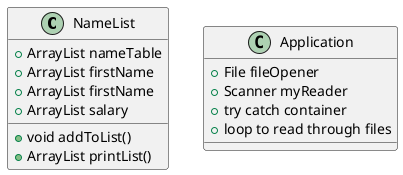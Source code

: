 @startuml
class NameList {
  +ArrayList nameTable
  +ArrayList firstName
  +ArrayList firstName
  +ArrayList salary

  +void addToList()
  +ArrayList printList()
}

class Application {


  +File fileOpener
  +Scanner myReader
  +try catch container
  +loop to read through files
}

@enduml